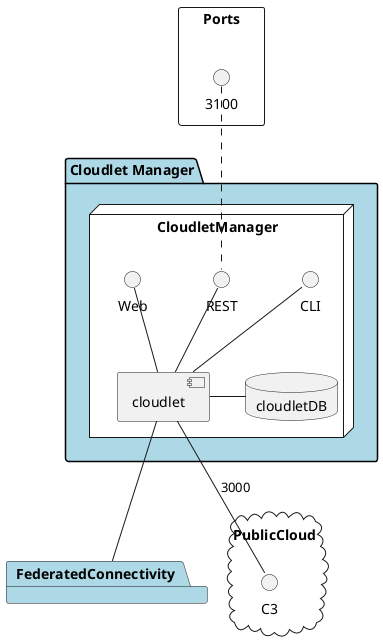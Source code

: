 @startuml

package  "Cloudlet Manager" #lightblue {
    node CloudletManager #white {
        database cloudletDB
        component cloudlet
        cloudlet - cloudletDB
        CLI -- cloudlet
        REST -- cloudlet
        Web -- cloudlet
    }
}
rectangle Ports {
  3100 .. REST
}

package FederatedConnectivity #lightblue {
}

cloud PublicCloud {
    interface C3
}

cloudlet -- C3 : 3000

cloudlet -- FederatedConnectivity

@enduml
